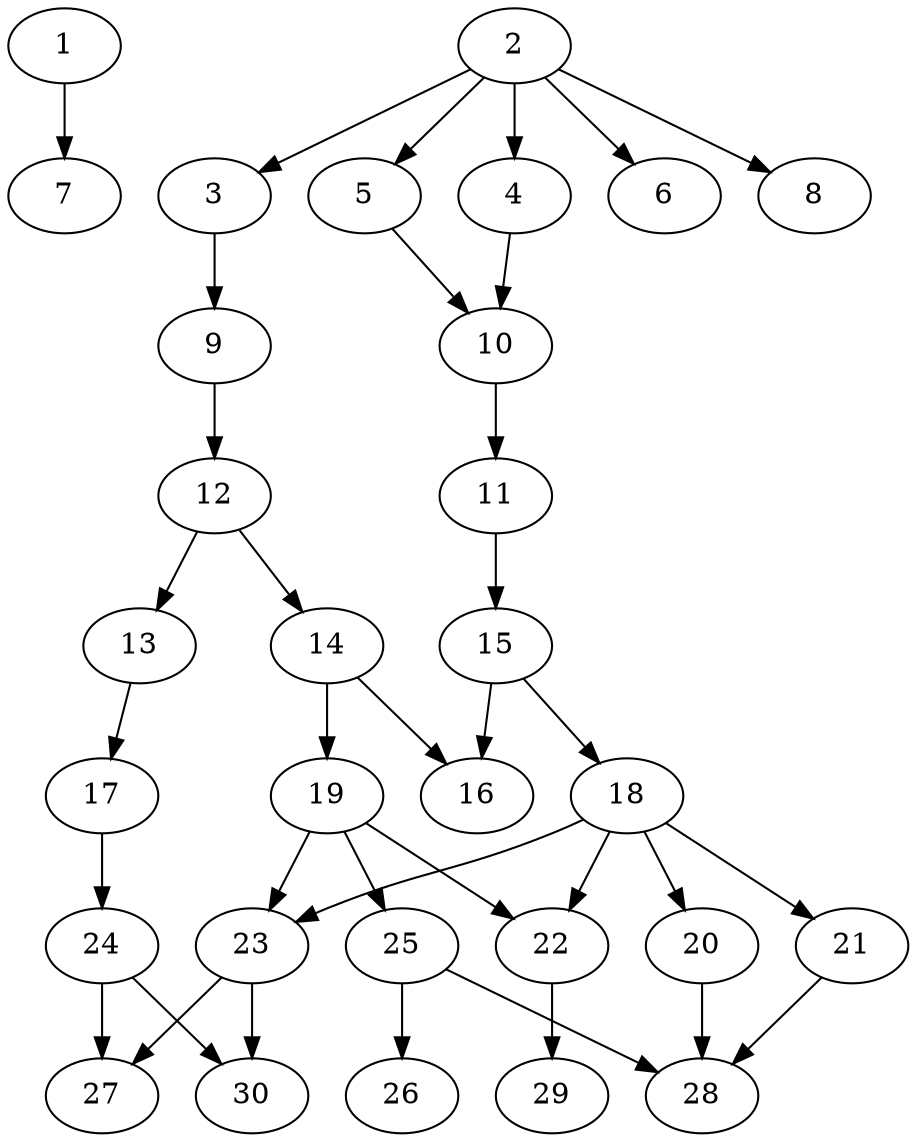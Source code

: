 // DAG automatically generated by daggen at Fri Jul 29 10:40:30 2022
// daggen.exe --dot -n 30 --ccr 0.5 --fat 0.5 --regular 0.5 --density 0.5 -o data\30/random_30_6.gv 
digraph G {
  1 [compute_size="368293445632", trans_size="260450", result_size="9216", ram="25084208",alpha="0.00"]
  1 -> 7 [size ="9216"]
  2 [compute_size="68719476736", trans_size="742955", result_size="74752", ram="24547232",alpha="0.03"]
  2 -> 3 [size ="74752"]
  2 -> 4 [size ="74752"]
  2 -> 5 [size ="74752"]
  2 -> 6 [size ="74752"]
  2 -> 8 [size ="74752"]
  3 [compute_size="26143703040", trans_size="771087", result_size="9216", ram="3822176",alpha="0.20"]
  3 -> 9 [size ="9216"]
  4 [compute_size="298384814053", trans_size="925209", result_size="1024", ram="41790656",alpha="0.03"]
  4 -> 10 [size ="1024"]
  5 [compute_size="142035910656", trans_size="113874", result_size="74752", ram="2767232",alpha="0.08"]
  5 -> 10 [size ="74752"]
  6 [compute_size="68719476736", trans_size="38140", result_size="0", ram="47469296",alpha="0.03"]
  7 [compute_size="8589934592", trans_size="561756", result_size="0", ram="5944736",alpha="0.17"]
  8 [compute_size="27957788672", trans_size="1034062", result_size="0", ram="8369840",alpha="0.15"]
  9 [compute_size="559219807613", trans_size="1040999", result_size="9216", ram="34610384",alpha="0.00"]
  9 -> 12 [size ="9216"]
  10 [compute_size="4186073088", trans_size="3582", result_size="29696", ram="38996480",alpha="0.18"]
  10 -> 11 [size ="29696"]
  11 [compute_size="134217728000", trans_size="348045", result_size="1024", ram="12931760",alpha="0.17"]
  11 -> 15 [size ="1024"]
  12 [compute_size="368293445632", trans_size="724317", result_size="9216", ram="36167456",alpha="0.07"]
  12 -> 13 [size ="9216"]
  12 -> 14 [size ="9216"]
  13 [compute_size="1073741824000", trans_size="548649", result_size="1024", ram="21838592",alpha="0.16"]
  13 -> 17 [size ="1024"]
  14 [compute_size="921904689285", trans_size="469462", result_size="54272", ram="4292624",alpha="0.04"]
  14 -> 16 [size ="54272"]
  14 -> 19 [size ="54272"]
  15 [compute_size="147790196278", trans_size="1032752", result_size="13312", ram="21364976",alpha="0.05"]
  15 -> 16 [size ="13312"]
  15 -> 18 [size ="13312"]
  16 [compute_size="37483888640", trans_size="665079", result_size="0", ram="8887808",alpha="0.14"]
  17 [compute_size="274016338170", trans_size="411759", result_size="1024", ram="16300928",alpha="0.17"]
  17 -> 24 [size ="1024"]
  18 [compute_size="4159494144", trans_size="133726", result_size="29696", ram="19511696",alpha="0.15"]
  18 -> 20 [size ="29696"]
  18 -> 21 [size ="29696"]
  18 -> 22 [size ="29696"]
  18 -> 23 [size ="29696"]
  19 [compute_size="231928233984", trans_size="922299", result_size="13312", ram="5003840",alpha="0.07"]
  19 -> 22 [size ="13312"]
  19 -> 23 [size ="13312"]
  19 -> 25 [size ="13312"]
  20 [compute_size="204127076352", trans_size="419847", result_size="74752", ram="32988368",alpha="0.08"]
  20 -> 28 [size ="74752"]
  21 [compute_size="246150248495", trans_size="48370", result_size="1024", ram="11438048",alpha="0.05"]
  21 -> 28 [size ="1024"]
  22 [compute_size="68719476736", trans_size="838062", result_size="74752", ram="11419040",alpha="0.04"]
  22 -> 29 [size ="74752"]
  23 [compute_size="707280936119", trans_size="690622", result_size="54272", ram="7432112",alpha="0.15"]
  23 -> 27 [size ="54272"]
  23 -> 30 [size ="54272"]
  24 [compute_size="4238198784", trans_size="168988", result_size="29696", ram="25895216",alpha="0.03"]
  24 -> 27 [size ="29696"]
  24 -> 30 [size ="29696"]
  25 [compute_size="28193382400", trans_size="501207", result_size="1024", ram="25204592",alpha="0.12"]
  25 -> 26 [size ="1024"]
  25 -> 28 [size ="1024"]
  26 [compute_size="987181056", trans_size="452007", result_size="0", ram="36565040",alpha="0.06"]
  27 [compute_size="8421212160", trans_size="92998", result_size="0", ram="7641200",alpha="0.10"]
  28 [compute_size="231928233984", trans_size="468503", result_size="0", ram="11406368",alpha="0.17"]
  29 [compute_size="1073741824000", trans_size="169691", result_size="0", ram="7813856",alpha="0.18"]
  30 [compute_size="819285021442", trans_size="553572", result_size="0", ram="21977984",alpha="0.01"]
}
